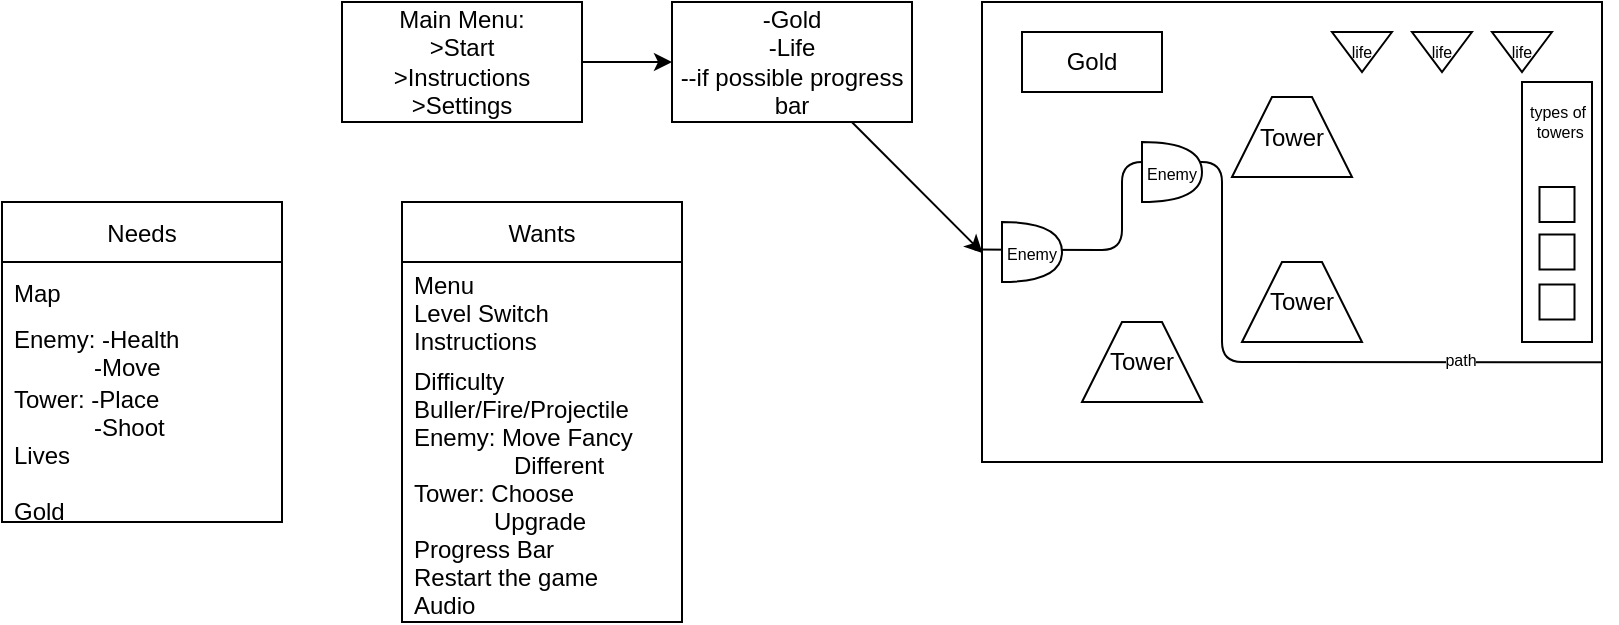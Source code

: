 <mxfile>
    <diagram id="9c5FN6ZVDgmpGl1wozea" name="Page-1">
        <mxGraphModel dx="667" dy="235" grid="1" gridSize="10" guides="1" tooltips="1" connect="1" arrows="1" fold="1" page="1" pageScale="1" pageWidth="850" pageHeight="1100" math="0" shadow="0">
            <root>
                <mxCell id="0"/>
                <mxCell id="1" parent="0"/>
                <mxCell id="17" value="" style="edgeStyle=none;html=1;" parent="1" source="2" target="4" edge="1">
                    <mxGeometry relative="1" as="geometry"/>
                </mxCell>
                <mxCell id="2" value="Main&amp;nbsp;Menu:&lt;br&gt;&amp;gt;Start&lt;br&gt;&amp;gt;Instructions&lt;br&gt;&amp;gt;Settings" style="rounded=0;whiteSpace=wrap;html=1;" parent="1" vertex="1">
                    <mxGeometry x="200" y="40" width="120" height="60" as="geometry"/>
                </mxCell>
                <mxCell id="34" style="edgeStyle=none;html=1;entryX=0.001;entryY=0.546;entryDx=0;entryDy=0;entryPerimeter=0;" parent="1" source="4" target="5" edge="1">
                    <mxGeometry relative="1" as="geometry"/>
                </mxCell>
                <mxCell id="4" value="-Gold&lt;br&gt;-Life&lt;br&gt;--if possible progress bar" style="rounded=0;whiteSpace=wrap;html=1;" parent="1" vertex="1">
                    <mxGeometry x="365" y="40" width="120" height="60" as="geometry"/>
                </mxCell>
                <mxCell id="5" value="" style="rounded=0;whiteSpace=wrap;html=1;" parent="1" vertex="1">
                    <mxGeometry x="520" y="40" width="310" height="230" as="geometry"/>
                </mxCell>
                <mxCell id="6" value="Gold" style="rounded=0;whiteSpace=wrap;html=1;" parent="1" vertex="1">
                    <mxGeometry x="540" y="55" width="70" height="30" as="geometry"/>
                </mxCell>
                <mxCell id="15" value="" style="triangle;whiteSpace=wrap;html=1;rotation=90;" parent="1" vertex="1">
                    <mxGeometry x="700" y="50" width="20" height="30" as="geometry"/>
                </mxCell>
                <mxCell id="19" value="" style="rounded=0;whiteSpace=wrap;html=1;" parent="1" vertex="1">
                    <mxGeometry x="790" y="80" width="35" height="130" as="geometry"/>
                </mxCell>
                <mxCell id="20" value="" style="whiteSpace=wrap;html=1;aspect=fixed;" parent="1" vertex="1">
                    <mxGeometry x="798.75" y="132.5" width="17.5" height="17.5" as="geometry"/>
                </mxCell>
                <mxCell id="22" value="" style="whiteSpace=wrap;html=1;aspect=fixed;" parent="1" vertex="1">
                    <mxGeometry x="798.75" y="156.25" width="17.5" height="17.5" as="geometry"/>
                </mxCell>
                <mxCell id="23" value="" style="whiteSpace=wrap;html=1;aspect=fixed;" parent="1" vertex="1">
                    <mxGeometry x="798.75" y="181.25" width="17.5" height="17.5" as="geometry"/>
                </mxCell>
                <mxCell id="25" value="" style="endArrow=none;html=1;exitX=-0.012;exitY=0.538;exitDx=0;exitDy=0;exitPerimeter=0;entryX=1;entryY=0.783;entryDx=0;entryDy=0;entryPerimeter=0;" parent="1" source="5" target="5" edge="1">
                    <mxGeometry width="50" height="50" relative="1" as="geometry">
                        <mxPoint x="610" y="140" as="sourcePoint"/>
                        <mxPoint x="660" y="90" as="targetPoint"/>
                        <Array as="points">
                            <mxPoint x="590" y="164"/>
                            <mxPoint x="590" y="120"/>
                            <mxPoint x="640" y="120"/>
                            <mxPoint x="640" y="220"/>
                        </Array>
                    </mxGeometry>
                </mxCell>
                <mxCell id="57" value="path" style="edgeLabel;html=1;align=center;verticalAlign=middle;resizable=0;points=[];fontSize=8;" vertex="1" connectable="0" parent="25">
                    <mxGeometry x="0.689" y="1" relative="1" as="geometry">
                        <mxPoint as="offset"/>
                    </mxGeometry>
                </mxCell>
                <mxCell id="26" value="&lt;font style=&quot;font-size: 8px&quot;&gt;Enemy&lt;/font&gt;" style="shape=or;whiteSpace=wrap;html=1;" parent="1" vertex="1">
                    <mxGeometry x="530" y="150" width="30" height="30" as="geometry"/>
                </mxCell>
                <mxCell id="27" value="&lt;font style=&quot;font-size: 8px&quot;&gt;Enemy&lt;/font&gt;" style="shape=or;whiteSpace=wrap;html=1;" parent="1" vertex="1">
                    <mxGeometry x="600" y="110" width="30" height="30" as="geometry"/>
                </mxCell>
                <mxCell id="29" value="Tower" style="shape=trapezoid;perimeter=trapezoidPerimeter;whiteSpace=wrap;html=1;fixedSize=1;" parent="1" vertex="1">
                    <mxGeometry x="645" y="87.5" width="60" height="40" as="geometry"/>
                </mxCell>
                <mxCell id="31" value="Tower" style="shape=trapezoid;perimeter=trapezoidPerimeter;whiteSpace=wrap;html=1;fixedSize=1;" parent="1" vertex="1">
                    <mxGeometry x="650" y="170" width="60" height="40" as="geometry"/>
                </mxCell>
                <mxCell id="32" value="Tower" style="shape=trapezoid;perimeter=trapezoidPerimeter;whiteSpace=wrap;html=1;fixedSize=1;" parent="1" vertex="1">
                    <mxGeometry x="570" y="200" width="60" height="40" as="geometry"/>
                </mxCell>
                <mxCell id="36" value="Needs" style="swimlane;fontStyle=0;childLayout=stackLayout;horizontal=1;startSize=30;horizontalStack=0;resizeParent=1;resizeParentMax=0;resizeLast=0;collapsible=1;marginBottom=0;" parent="1" vertex="1">
                    <mxGeometry x="30" y="140" width="140" height="160" as="geometry"/>
                </mxCell>
                <mxCell id="37" value="Map" style="text;strokeColor=none;fillColor=none;align=left;verticalAlign=middle;spacingLeft=4;spacingRight=4;overflow=hidden;points=[[0,0.5],[1,0.5]];portConstraint=eastwest;rotatable=0;" parent="36" vertex="1">
                    <mxGeometry y="30" width="140" height="30" as="geometry"/>
                </mxCell>
                <mxCell id="38" value="Enemy: -Health&#10;            -Move&#10;              -Die" style="text;strokeColor=none;fillColor=none;align=left;verticalAlign=middle;spacingLeft=4;spacingRight=4;overflow=hidden;points=[[0,0.5],[1,0.5]];portConstraint=eastwest;rotatable=0;" parent="36" vertex="1">
                    <mxGeometry y="60" width="140" height="30" as="geometry"/>
                </mxCell>
                <mxCell id="39" value="Tower: -Place&#10;            -Shoot&#10;Lives&#10;&#10;Gold" style="text;strokeColor=none;fillColor=none;align=left;verticalAlign=middle;spacingLeft=4;spacingRight=4;overflow=hidden;points=[[0,0.5],[1,0.5]];portConstraint=eastwest;rotatable=0;" parent="36" vertex="1">
                    <mxGeometry y="90" width="140" height="70" as="geometry"/>
                </mxCell>
                <mxCell id="41" value="Wants" style="swimlane;fontStyle=0;childLayout=stackLayout;horizontal=1;startSize=30;horizontalStack=0;resizeParent=1;resizeParentMax=0;resizeLast=0;collapsible=1;marginBottom=0;" parent="1" vertex="1">
                    <mxGeometry x="230" y="140" width="140" height="210" as="geometry"/>
                </mxCell>
                <mxCell id="42" value="Menu&#10;Level Switch&#10;Instructions" style="text;strokeColor=none;fillColor=none;align=left;verticalAlign=middle;spacingLeft=4;spacingRight=4;overflow=hidden;points=[[0,0.5],[1,0.5]];portConstraint=eastwest;rotatable=0;" parent="41" vertex="1">
                    <mxGeometry y="30" width="140" height="50" as="geometry"/>
                </mxCell>
                <mxCell id="43" value="Difficulty&#10;Buller/Fire/Projectile&#10;Enemy: Move Fancy&#10;               Different&#10;Tower: Choose&#10;            Upgrade&#10;Progress Bar&#10;Restart the game&#10;Audio" style="text;strokeColor=none;fillColor=none;align=left;verticalAlign=middle;spacingLeft=4;spacingRight=4;overflow=hidden;points=[[0,0.5],[1,0.5]];portConstraint=eastwest;rotatable=0;" parent="41" vertex="1">
                    <mxGeometry y="80" width="140" height="130" as="geometry"/>
                </mxCell>
                <mxCell id="51" value="" style="triangle;whiteSpace=wrap;html=1;rotation=90;" vertex="1" parent="1">
                    <mxGeometry x="740" y="50" width="20" height="30" as="geometry"/>
                </mxCell>
                <mxCell id="52" value="" style="triangle;whiteSpace=wrap;html=1;rotation=90;" vertex="1" parent="1">
                    <mxGeometry x="780" y="50" width="20" height="30" as="geometry"/>
                </mxCell>
                <mxCell id="53" value="life" style="text;html=1;strokeColor=none;fillColor=none;align=center;verticalAlign=middle;whiteSpace=wrap;rounded=0;fontSize=8;" vertex="1" parent="1">
                    <mxGeometry x="680" y="50" width="60" height="30" as="geometry"/>
                </mxCell>
                <mxCell id="54" value="life" style="text;html=1;strokeColor=none;fillColor=none;align=center;verticalAlign=middle;whiteSpace=wrap;rounded=0;fontSize=8;" vertex="1" parent="1">
                    <mxGeometry x="720" y="50" width="60" height="30" as="geometry"/>
                </mxCell>
                <mxCell id="56" value="life" style="text;html=1;strokeColor=none;fillColor=none;align=center;verticalAlign=middle;whiteSpace=wrap;rounded=0;fontSize=8;" vertex="1" parent="1">
                    <mxGeometry x="760" y="50" width="60" height="30" as="geometry"/>
                </mxCell>
                <mxCell id="58" value="&lt;font style=&quot;font-size: 8px&quot;&gt;types of&lt;br&gt;&amp;nbsp;towers&lt;/font&gt;" style="text;html=1;strokeColor=none;fillColor=none;align=center;verticalAlign=middle;whiteSpace=wrap;rounded=0;fontSize=6;" vertex="1" parent="1">
                    <mxGeometry x="777.5" y="85" width="60" height="30" as="geometry"/>
                </mxCell>
            </root>
        </mxGraphModel>
    </diagram>
</mxfile>